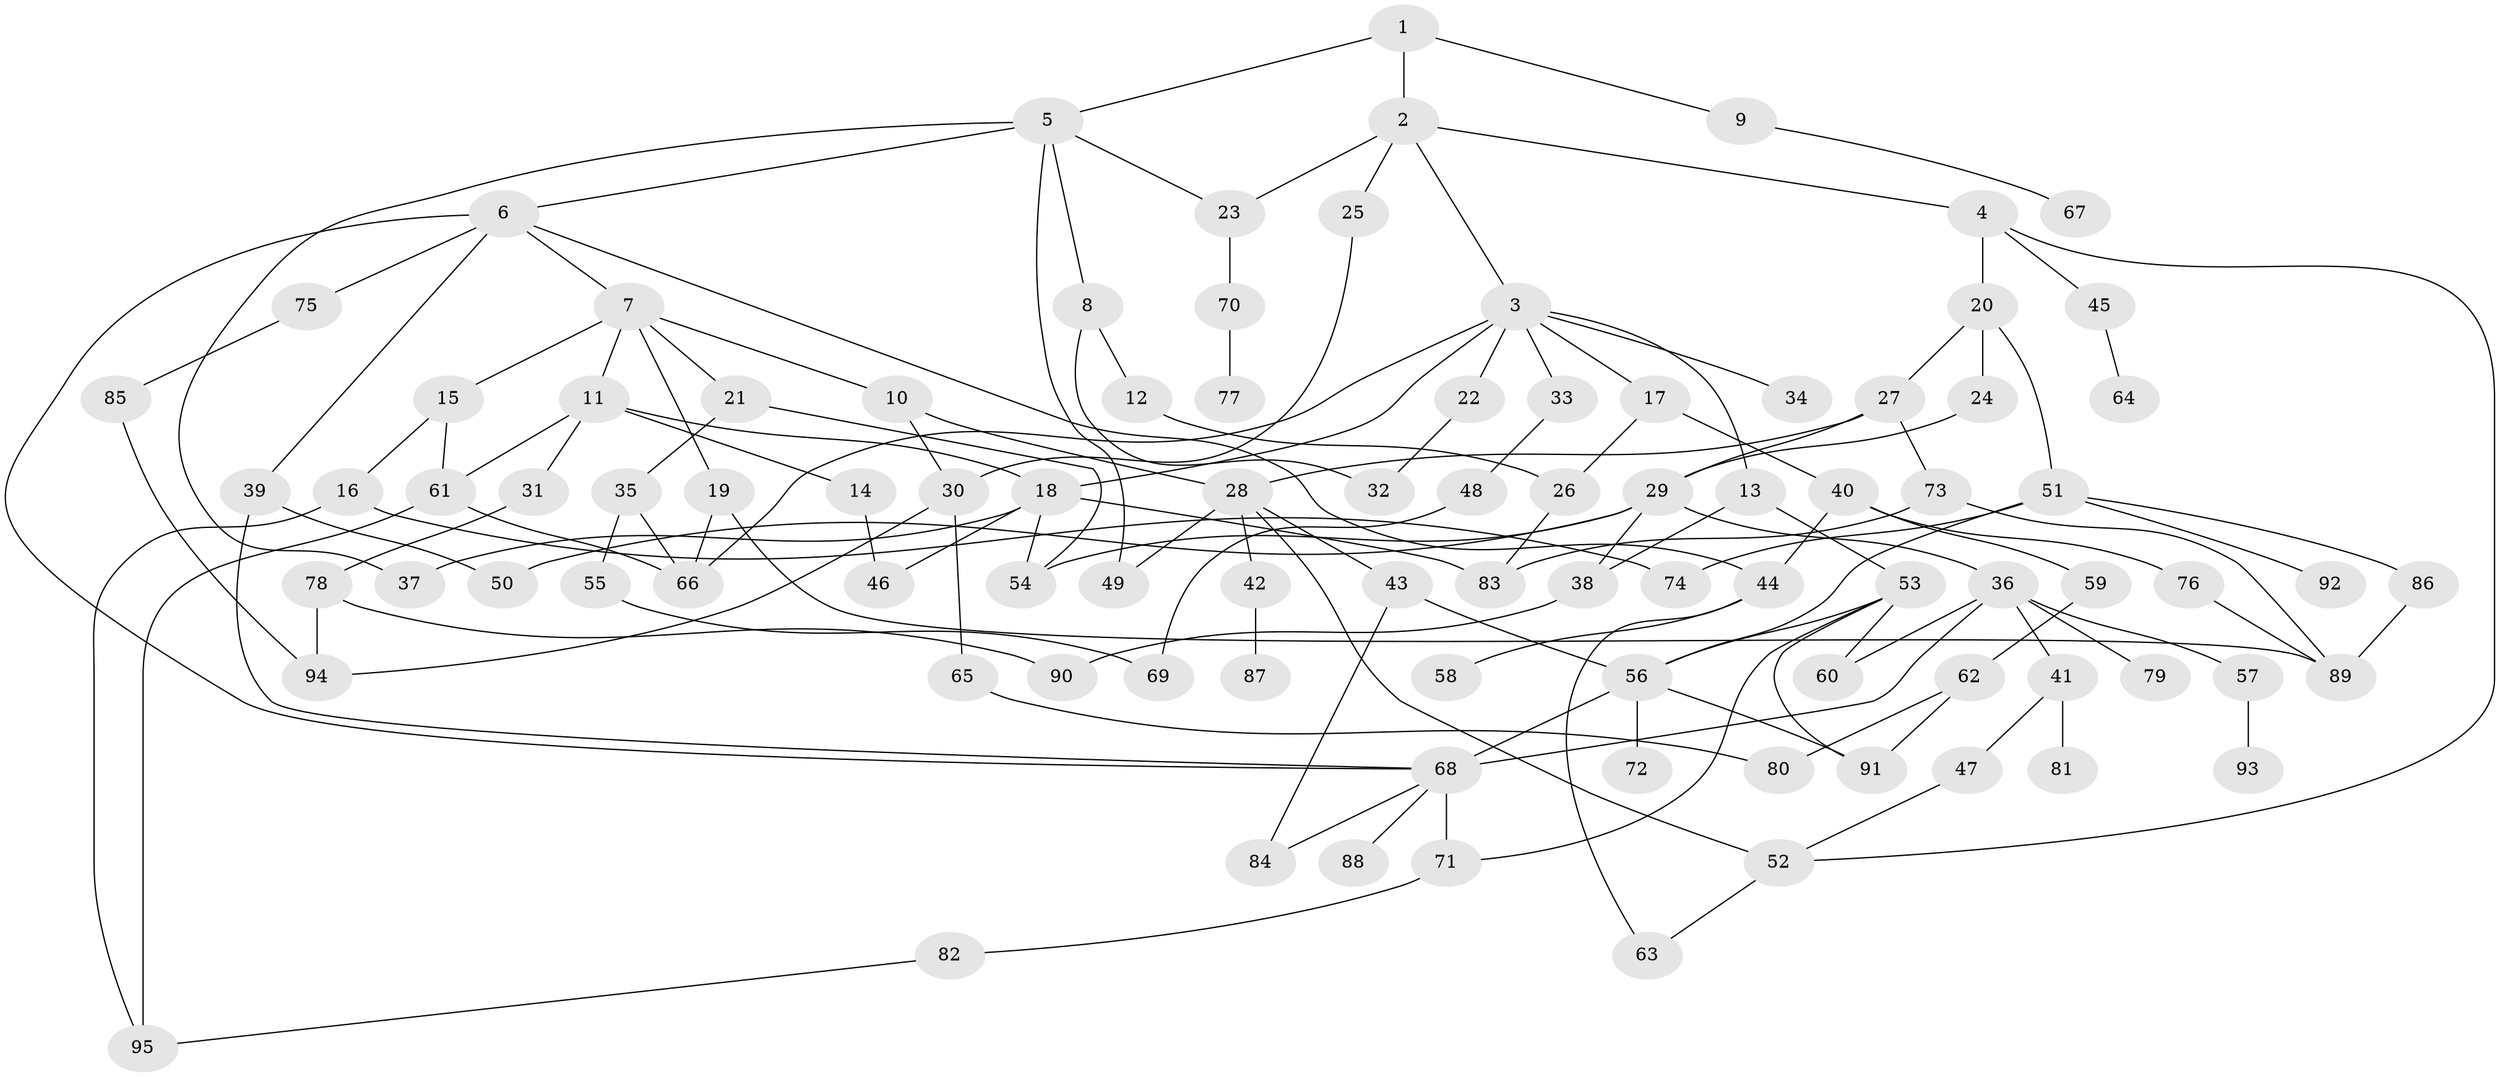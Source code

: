 // Generated by graph-tools (version 1.1) at 2025/10/02/27/25 16:10:54]
// undirected, 95 vertices, 139 edges
graph export_dot {
graph [start="1"]
  node [color=gray90,style=filled];
  1;
  2;
  3;
  4;
  5;
  6;
  7;
  8;
  9;
  10;
  11;
  12;
  13;
  14;
  15;
  16;
  17;
  18;
  19;
  20;
  21;
  22;
  23;
  24;
  25;
  26;
  27;
  28;
  29;
  30;
  31;
  32;
  33;
  34;
  35;
  36;
  37;
  38;
  39;
  40;
  41;
  42;
  43;
  44;
  45;
  46;
  47;
  48;
  49;
  50;
  51;
  52;
  53;
  54;
  55;
  56;
  57;
  58;
  59;
  60;
  61;
  62;
  63;
  64;
  65;
  66;
  67;
  68;
  69;
  70;
  71;
  72;
  73;
  74;
  75;
  76;
  77;
  78;
  79;
  80;
  81;
  82;
  83;
  84;
  85;
  86;
  87;
  88;
  89;
  90;
  91;
  92;
  93;
  94;
  95;
  1 -- 2;
  1 -- 5;
  1 -- 9;
  2 -- 3;
  2 -- 4;
  2 -- 23;
  2 -- 25;
  3 -- 13;
  3 -- 17;
  3 -- 22;
  3 -- 33;
  3 -- 34;
  3 -- 18;
  3 -- 66;
  4 -- 20;
  4 -- 45;
  4 -- 52;
  5 -- 6;
  5 -- 8;
  5 -- 37;
  5 -- 49;
  5 -- 23;
  6 -- 7;
  6 -- 39;
  6 -- 44;
  6 -- 75;
  6 -- 68;
  7 -- 10;
  7 -- 11;
  7 -- 15;
  7 -- 19;
  7 -- 21;
  8 -- 12;
  8 -- 32;
  9 -- 67;
  10 -- 30;
  10 -- 28;
  11 -- 14;
  11 -- 18;
  11 -- 31;
  11 -- 61;
  12 -- 26;
  13 -- 38;
  13 -- 53;
  14 -- 46;
  15 -- 16;
  15 -- 61;
  16 -- 74;
  16 -- 95;
  17 -- 40;
  17 -- 26;
  18 -- 54;
  18 -- 37;
  18 -- 83;
  18 -- 46;
  19 -- 66;
  19 -- 89;
  20 -- 24;
  20 -- 27;
  20 -- 51;
  21 -- 35;
  21 -- 54;
  22 -- 32;
  23 -- 70;
  24 -- 29;
  25 -- 30;
  26 -- 83;
  27 -- 28;
  27 -- 29;
  27 -- 73;
  28 -- 42;
  28 -- 43;
  28 -- 49;
  28 -- 52;
  29 -- 36;
  29 -- 50;
  29 -- 38;
  29 -- 54;
  30 -- 65;
  30 -- 94;
  31 -- 78;
  33 -- 48;
  35 -- 55;
  35 -- 66;
  36 -- 41;
  36 -- 57;
  36 -- 68;
  36 -- 79;
  36 -- 60;
  38 -- 90;
  39 -- 50;
  39 -- 68;
  40 -- 59;
  40 -- 76;
  40 -- 44;
  41 -- 47;
  41 -- 81;
  42 -- 87;
  43 -- 56;
  43 -- 84;
  44 -- 58;
  44 -- 63;
  45 -- 64;
  47 -- 52;
  48 -- 69;
  51 -- 86;
  51 -- 92;
  51 -- 74;
  51 -- 56;
  52 -- 63;
  53 -- 60;
  53 -- 91;
  53 -- 71;
  53 -- 56;
  55 -- 69;
  56 -- 72;
  56 -- 91;
  56 -- 68;
  57 -- 93;
  59 -- 62;
  61 -- 66;
  61 -- 95;
  62 -- 80;
  62 -- 91;
  65 -- 80;
  68 -- 71;
  68 -- 88;
  68 -- 84;
  70 -- 77;
  71 -- 82;
  73 -- 83;
  73 -- 89;
  75 -- 85;
  76 -- 89;
  78 -- 94;
  78 -- 90;
  82 -- 95;
  85 -- 94;
  86 -- 89;
}
